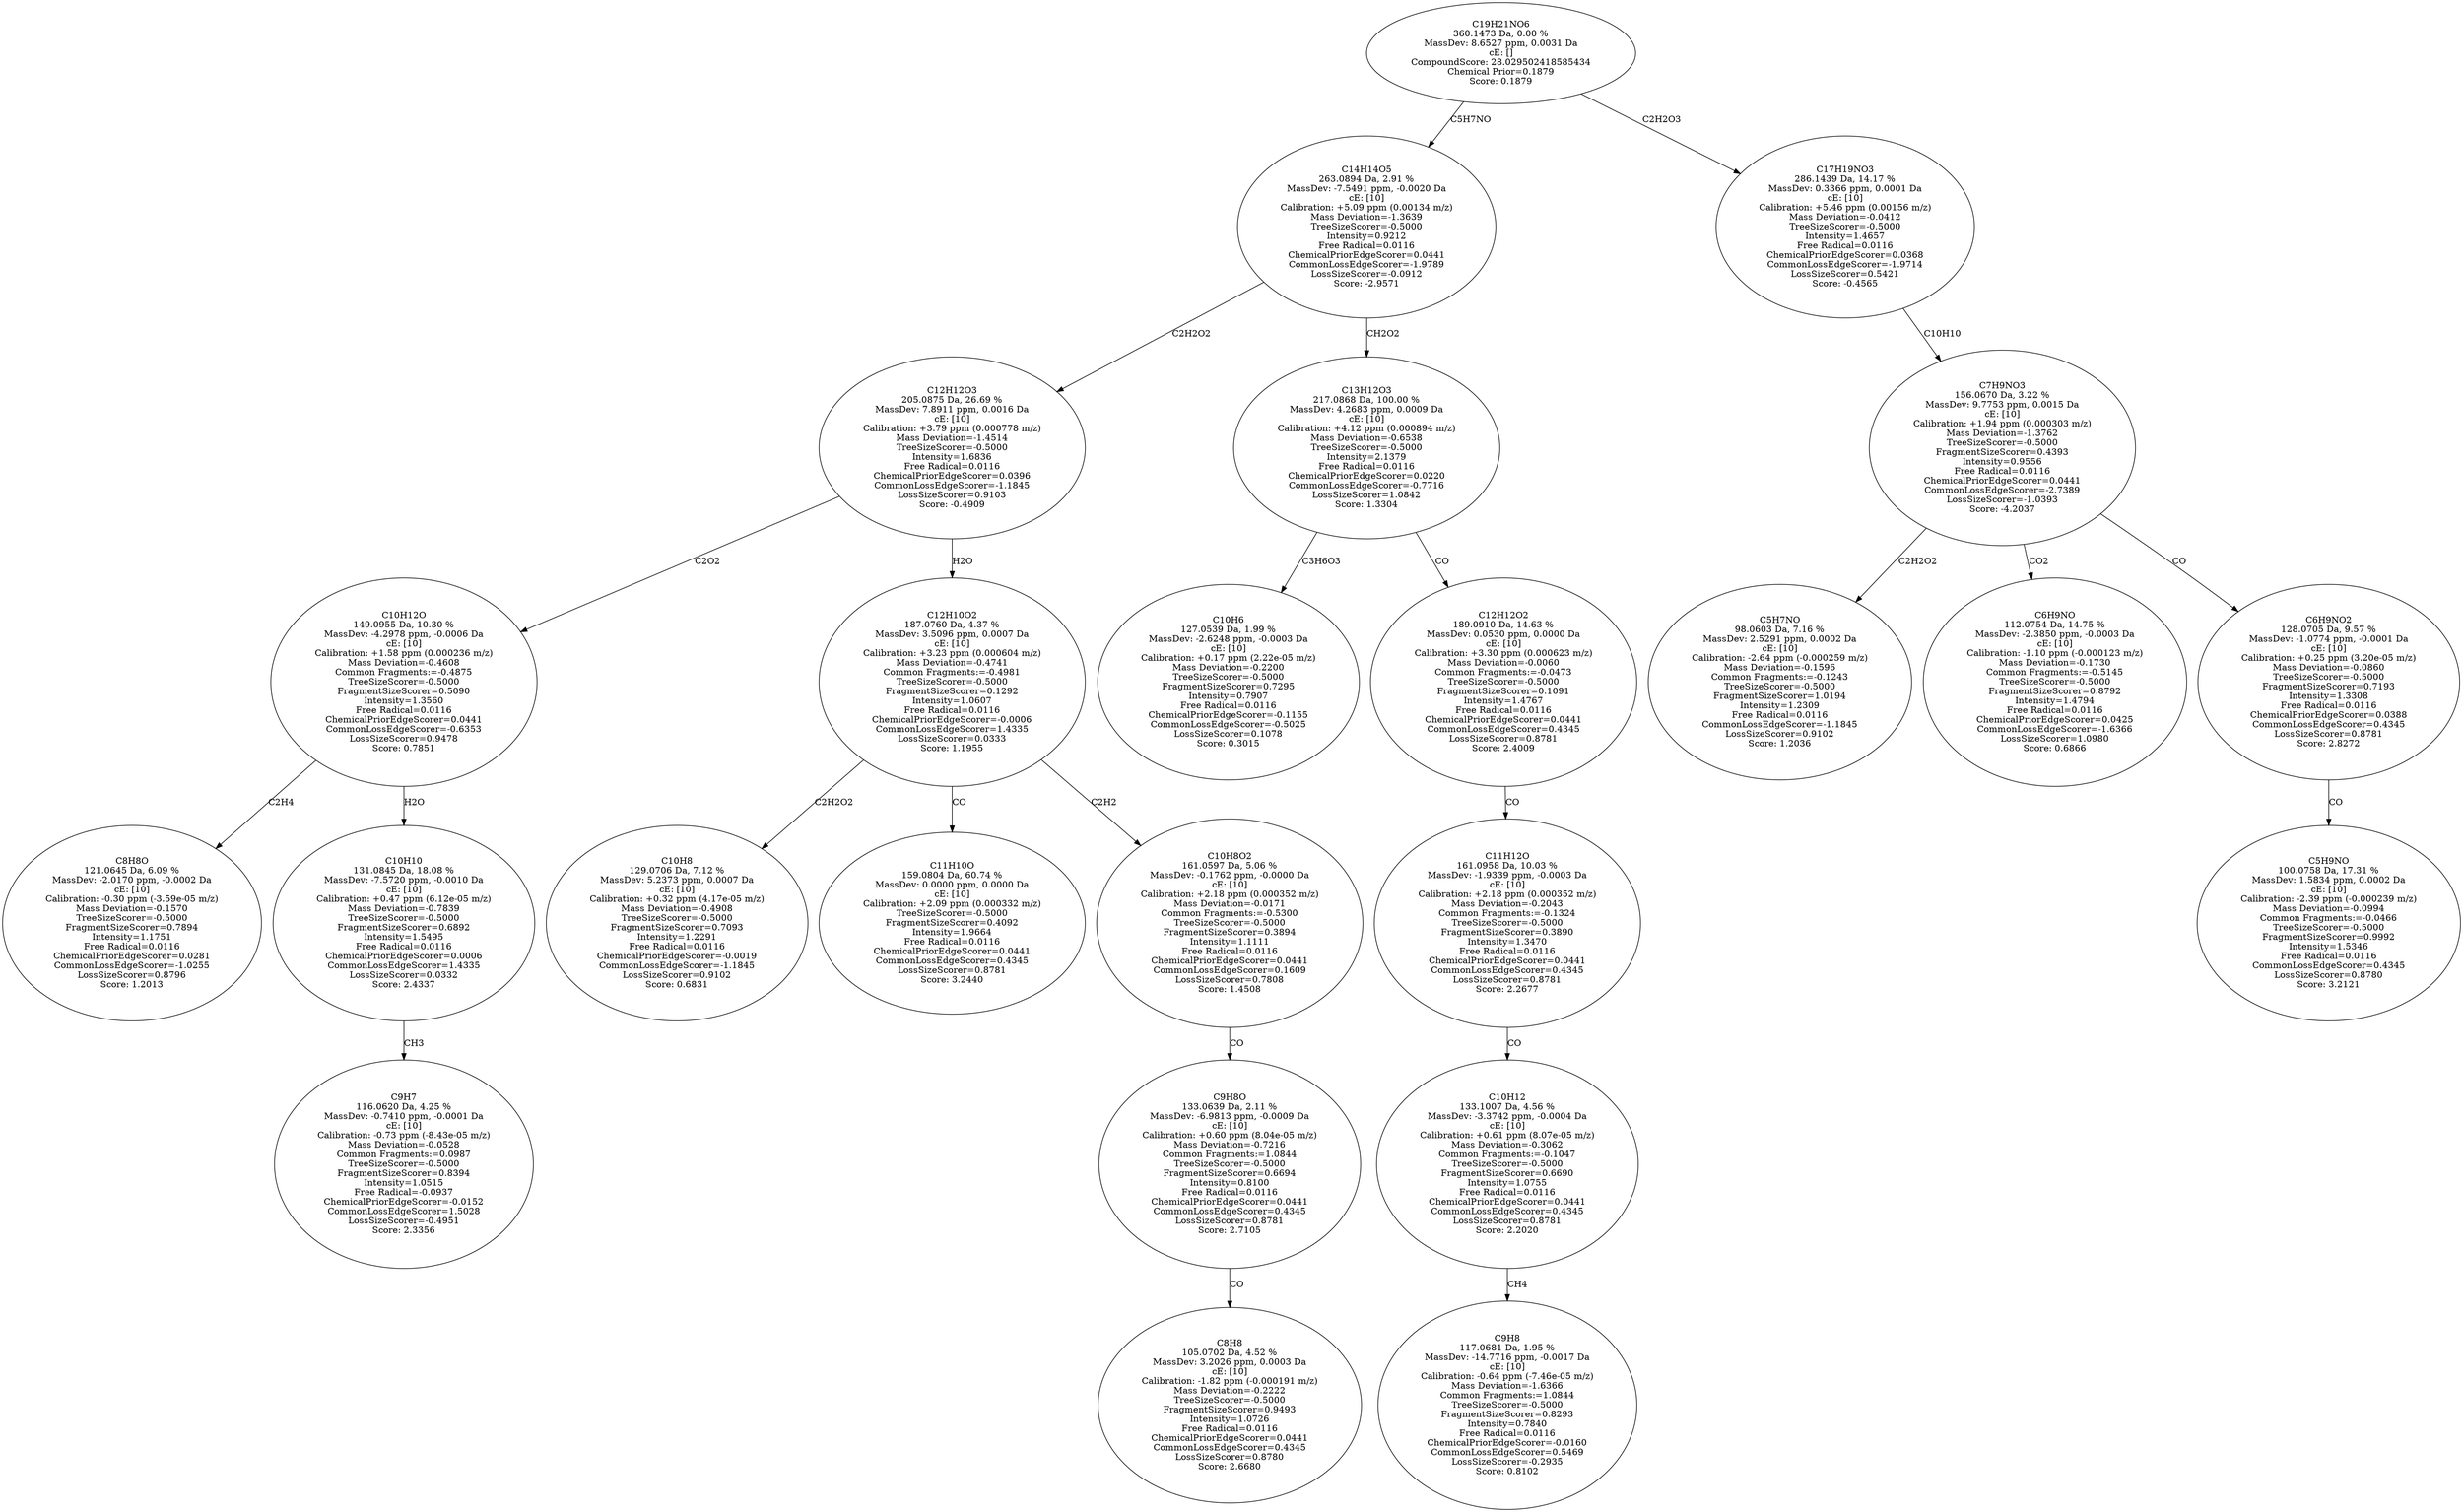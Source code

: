 strict digraph {
v1 [label="C8H8O\n121.0645 Da, 6.09 %\nMassDev: -2.0170 ppm, -0.0002 Da\ncE: [10]\nCalibration: -0.30 ppm (-3.59e-05 m/z)\nMass Deviation=-0.1570\nTreeSizeScorer=-0.5000\nFragmentSizeScorer=0.7894\nIntensity=1.1751\nFree Radical=0.0116\nChemicalPriorEdgeScorer=0.0281\nCommonLossEdgeScorer=-1.0255\nLossSizeScorer=0.8796\nScore: 1.2013"];
v2 [label="C9H7\n116.0620 Da, 4.25 %\nMassDev: -0.7410 ppm, -0.0001 Da\ncE: [10]\nCalibration: -0.73 ppm (-8.43e-05 m/z)\nMass Deviation=-0.0528\nCommon Fragments:=0.0987\nTreeSizeScorer=-0.5000\nFragmentSizeScorer=0.8394\nIntensity=1.0515\nFree Radical=-0.0937\nChemicalPriorEdgeScorer=-0.0152\nCommonLossEdgeScorer=1.5028\nLossSizeScorer=-0.4951\nScore: 2.3356"];
v3 [label="C10H10\n131.0845 Da, 18.08 %\nMassDev: -7.5720 ppm, -0.0010 Da\ncE: [10]\nCalibration: +0.47 ppm (6.12e-05 m/z)\nMass Deviation=-0.7839\nTreeSizeScorer=-0.5000\nFragmentSizeScorer=0.6892\nIntensity=1.5495\nFree Radical=0.0116\nChemicalPriorEdgeScorer=0.0006\nCommonLossEdgeScorer=1.4335\nLossSizeScorer=0.0332\nScore: 2.4337"];
v4 [label="C10H12O\n149.0955 Da, 10.30 %\nMassDev: -4.2978 ppm, -0.0006 Da\ncE: [10]\nCalibration: +1.58 ppm (0.000236 m/z)\nMass Deviation=-0.4608\nCommon Fragments:=-0.4875\nTreeSizeScorer=-0.5000\nFragmentSizeScorer=0.5090\nIntensity=1.3560\nFree Radical=0.0116\nChemicalPriorEdgeScorer=0.0441\nCommonLossEdgeScorer=-0.6353\nLossSizeScorer=0.9478\nScore: 0.7851"];
v5 [label="C10H8\n129.0706 Da, 7.12 %\nMassDev: 5.2373 ppm, 0.0007 Da\ncE: [10]\nCalibration: +0.32 ppm (4.17e-05 m/z)\nMass Deviation=-0.4908\nTreeSizeScorer=-0.5000\nFragmentSizeScorer=0.7093\nIntensity=1.2291\nFree Radical=0.0116\nChemicalPriorEdgeScorer=-0.0019\nCommonLossEdgeScorer=-1.1845\nLossSizeScorer=0.9102\nScore: 0.6831"];
v6 [label="C11H10O\n159.0804 Da, 60.74 %\nMassDev: 0.0000 ppm, 0.0000 Da\ncE: [10]\nCalibration: +2.09 ppm (0.000332 m/z)\nTreeSizeScorer=-0.5000\nFragmentSizeScorer=0.4092\nIntensity=1.9664\nFree Radical=0.0116\nChemicalPriorEdgeScorer=0.0441\nCommonLossEdgeScorer=0.4345\nLossSizeScorer=0.8781\nScore: 3.2440"];
v7 [label="C8H8\n105.0702 Da, 4.52 %\nMassDev: 3.2026 ppm, 0.0003 Da\ncE: [10]\nCalibration: -1.82 ppm (-0.000191 m/z)\nMass Deviation=-0.2222\nTreeSizeScorer=-0.5000\nFragmentSizeScorer=0.9493\nIntensity=1.0726\nFree Radical=0.0116\nChemicalPriorEdgeScorer=0.0441\nCommonLossEdgeScorer=0.4345\nLossSizeScorer=0.8780\nScore: 2.6680"];
v8 [label="C9H8O\n133.0639 Da, 2.11 %\nMassDev: -6.9813 ppm, -0.0009 Da\ncE: [10]\nCalibration: +0.60 ppm (8.04e-05 m/z)\nMass Deviation=-0.7216\nCommon Fragments:=1.0844\nTreeSizeScorer=-0.5000\nFragmentSizeScorer=0.6694\nIntensity=0.8100\nFree Radical=0.0116\nChemicalPriorEdgeScorer=0.0441\nCommonLossEdgeScorer=0.4345\nLossSizeScorer=0.8781\nScore: 2.7105"];
v9 [label="C10H8O2\n161.0597 Da, 5.06 %\nMassDev: -0.1762 ppm, -0.0000 Da\ncE: [10]\nCalibration: +2.18 ppm (0.000352 m/z)\nMass Deviation=-0.0171\nCommon Fragments:=-0.5300\nTreeSizeScorer=-0.5000\nFragmentSizeScorer=0.3894\nIntensity=1.1111\nFree Radical=0.0116\nChemicalPriorEdgeScorer=0.0441\nCommonLossEdgeScorer=0.1609\nLossSizeScorer=0.7808\nScore: 1.4508"];
v10 [label="C12H10O2\n187.0760 Da, 4.37 %\nMassDev: 3.5096 ppm, 0.0007 Da\ncE: [10]\nCalibration: +3.23 ppm (0.000604 m/z)\nMass Deviation=-0.4741\nCommon Fragments:=-0.4981\nTreeSizeScorer=-0.5000\nFragmentSizeScorer=0.1292\nIntensity=1.0607\nFree Radical=0.0116\nChemicalPriorEdgeScorer=-0.0006\nCommonLossEdgeScorer=1.4335\nLossSizeScorer=0.0333\nScore: 1.1955"];
v11 [label="C12H12O3\n205.0875 Da, 26.69 %\nMassDev: 7.8911 ppm, 0.0016 Da\ncE: [10]\nCalibration: +3.79 ppm (0.000778 m/z)\nMass Deviation=-1.4514\nTreeSizeScorer=-0.5000\nIntensity=1.6836\nFree Radical=0.0116\nChemicalPriorEdgeScorer=0.0396\nCommonLossEdgeScorer=-1.1845\nLossSizeScorer=0.9103\nScore: -0.4909"];
v12 [label="C10H6\n127.0539 Da, 1.99 %\nMassDev: -2.6248 ppm, -0.0003 Da\ncE: [10]\nCalibration: +0.17 ppm (2.22e-05 m/z)\nMass Deviation=-0.2200\nTreeSizeScorer=-0.5000\nFragmentSizeScorer=0.7295\nIntensity=0.7907\nFree Radical=0.0116\nChemicalPriorEdgeScorer=-0.1155\nCommonLossEdgeScorer=-0.5025\nLossSizeScorer=0.1078\nScore: 0.3015"];
v13 [label="C9H8\n117.0681 Da, 1.95 %\nMassDev: -14.7716 ppm, -0.0017 Da\ncE: [10]\nCalibration: -0.64 ppm (-7.46e-05 m/z)\nMass Deviation=-1.6366\nCommon Fragments:=1.0844\nTreeSizeScorer=-0.5000\nFragmentSizeScorer=0.8293\nIntensity=0.7840\nFree Radical=0.0116\nChemicalPriorEdgeScorer=-0.0160\nCommonLossEdgeScorer=0.5469\nLossSizeScorer=-0.2935\nScore: 0.8102"];
v14 [label="C10H12\n133.1007 Da, 4.56 %\nMassDev: -3.3742 ppm, -0.0004 Da\ncE: [10]\nCalibration: +0.61 ppm (8.07e-05 m/z)\nMass Deviation=-0.3062\nCommon Fragments:=-0.1047\nTreeSizeScorer=-0.5000\nFragmentSizeScorer=0.6690\nIntensity=1.0755\nFree Radical=0.0116\nChemicalPriorEdgeScorer=0.0441\nCommonLossEdgeScorer=0.4345\nLossSizeScorer=0.8781\nScore: 2.2020"];
v15 [label="C11H12O\n161.0958 Da, 10.03 %\nMassDev: -1.9339 ppm, -0.0003 Da\ncE: [10]\nCalibration: +2.18 ppm (0.000352 m/z)\nMass Deviation=-0.2043\nCommon Fragments:=-0.1324\nTreeSizeScorer=-0.5000\nFragmentSizeScorer=0.3890\nIntensity=1.3470\nFree Radical=0.0116\nChemicalPriorEdgeScorer=0.0441\nCommonLossEdgeScorer=0.4345\nLossSizeScorer=0.8781\nScore: 2.2677"];
v16 [label="C12H12O2\n189.0910 Da, 14.63 %\nMassDev: 0.0530 ppm, 0.0000 Da\ncE: [10]\nCalibration: +3.30 ppm (0.000623 m/z)\nMass Deviation=-0.0060\nCommon Fragments:=-0.0473\nTreeSizeScorer=-0.5000\nFragmentSizeScorer=0.1091\nIntensity=1.4767\nFree Radical=0.0116\nChemicalPriorEdgeScorer=0.0441\nCommonLossEdgeScorer=0.4345\nLossSizeScorer=0.8781\nScore: 2.4009"];
v17 [label="C13H12O3\n217.0868 Da, 100.00 %\nMassDev: 4.2683 ppm, 0.0009 Da\ncE: [10]\nCalibration: +4.12 ppm (0.000894 m/z)\nMass Deviation=-0.6538\nTreeSizeScorer=-0.5000\nIntensity=2.1379\nFree Radical=0.0116\nChemicalPriorEdgeScorer=0.0220\nCommonLossEdgeScorer=-0.7716\nLossSizeScorer=1.0842\nScore: 1.3304"];
v18 [label="C14H14O5\n263.0894 Da, 2.91 %\nMassDev: -7.5491 ppm, -0.0020 Da\ncE: [10]\nCalibration: +5.09 ppm (0.00134 m/z)\nMass Deviation=-1.3639\nTreeSizeScorer=-0.5000\nIntensity=0.9212\nFree Radical=0.0116\nChemicalPriorEdgeScorer=0.0441\nCommonLossEdgeScorer=-1.9789\nLossSizeScorer=-0.0912\nScore: -2.9571"];
v19 [label="C5H7NO\n98.0603 Da, 7.16 %\nMassDev: 2.5291 ppm, 0.0002 Da\ncE: [10]\nCalibration: -2.64 ppm (-0.000259 m/z)\nMass Deviation=-0.1596\nCommon Fragments:=-0.1243\nTreeSizeScorer=-0.5000\nFragmentSizeScorer=1.0194\nIntensity=1.2309\nFree Radical=0.0116\nCommonLossEdgeScorer=-1.1845\nLossSizeScorer=0.9102\nScore: 1.2036"];
v20 [label="C6H9NO\n112.0754 Da, 14.75 %\nMassDev: -2.3850 ppm, -0.0003 Da\ncE: [10]\nCalibration: -1.10 ppm (-0.000123 m/z)\nMass Deviation=-0.1730\nCommon Fragments:=-0.5145\nTreeSizeScorer=-0.5000\nFragmentSizeScorer=0.8792\nIntensity=1.4794\nFree Radical=0.0116\nChemicalPriorEdgeScorer=0.0425\nCommonLossEdgeScorer=-1.6366\nLossSizeScorer=1.0980\nScore: 0.6866"];
v21 [label="C5H9NO\n100.0758 Da, 17.31 %\nMassDev: 1.5834 ppm, 0.0002 Da\ncE: [10]\nCalibration: -2.39 ppm (-0.000239 m/z)\nMass Deviation=-0.0994\nCommon Fragments:=-0.0466\nTreeSizeScorer=-0.5000\nFragmentSizeScorer=0.9992\nIntensity=1.5346\nFree Radical=0.0116\nCommonLossEdgeScorer=0.4345\nLossSizeScorer=0.8780\nScore: 3.2121"];
v22 [label="C6H9NO2\n128.0705 Da, 9.57 %\nMassDev: -1.0774 ppm, -0.0001 Da\ncE: [10]\nCalibration: +0.25 ppm (3.20e-05 m/z)\nMass Deviation=-0.0860\nTreeSizeScorer=-0.5000\nFragmentSizeScorer=0.7193\nIntensity=1.3308\nFree Radical=0.0116\nChemicalPriorEdgeScorer=0.0388\nCommonLossEdgeScorer=0.4345\nLossSizeScorer=0.8781\nScore: 2.8272"];
v23 [label="C7H9NO3\n156.0670 Da, 3.22 %\nMassDev: 9.7753 ppm, 0.0015 Da\ncE: [10]\nCalibration: +1.94 ppm (0.000303 m/z)\nMass Deviation=-1.3762\nTreeSizeScorer=-0.5000\nFragmentSizeScorer=0.4393\nIntensity=0.9556\nFree Radical=0.0116\nChemicalPriorEdgeScorer=0.0441\nCommonLossEdgeScorer=-2.7389\nLossSizeScorer=-1.0393\nScore: -4.2037"];
v24 [label="C17H19NO3\n286.1439 Da, 14.17 %\nMassDev: 0.3366 ppm, 0.0001 Da\ncE: [10]\nCalibration: +5.46 ppm (0.00156 m/z)\nMass Deviation=-0.0412\nTreeSizeScorer=-0.5000\nIntensity=1.4657\nFree Radical=0.0116\nChemicalPriorEdgeScorer=0.0368\nCommonLossEdgeScorer=-1.9714\nLossSizeScorer=0.5421\nScore: -0.4565"];
v25 [label="C19H21NO6\n360.1473 Da, 0.00 %\nMassDev: 8.6527 ppm, 0.0031 Da\ncE: []\nCompoundScore: 28.029502418585434\nChemical Prior=0.1879\nScore: 0.1879"];
v4 -> v1 [label="C2H4"];
v3 -> v2 [label="CH3"];
v4 -> v3 [label="H2O"];
v11 -> v4 [label="C2O2"];
v10 -> v5 [label="C2H2O2"];
v10 -> v6 [label="CO"];
v8 -> v7 [label="CO"];
v9 -> v8 [label="CO"];
v10 -> v9 [label="C2H2"];
v11 -> v10 [label="H2O"];
v18 -> v11 [label="C2H2O2"];
v17 -> v12 [label="C3H6O3"];
v14 -> v13 [label="CH4"];
v15 -> v14 [label="CO"];
v16 -> v15 [label="CO"];
v17 -> v16 [label="CO"];
v18 -> v17 [label="CH2O2"];
v25 -> v18 [label="C5H7NO"];
v23 -> v19 [label="C2H2O2"];
v23 -> v20 [label="CO2"];
v22 -> v21 [label="CO"];
v23 -> v22 [label="CO"];
v24 -> v23 [label="C10H10"];
v25 -> v24 [label="C2H2O3"];
}